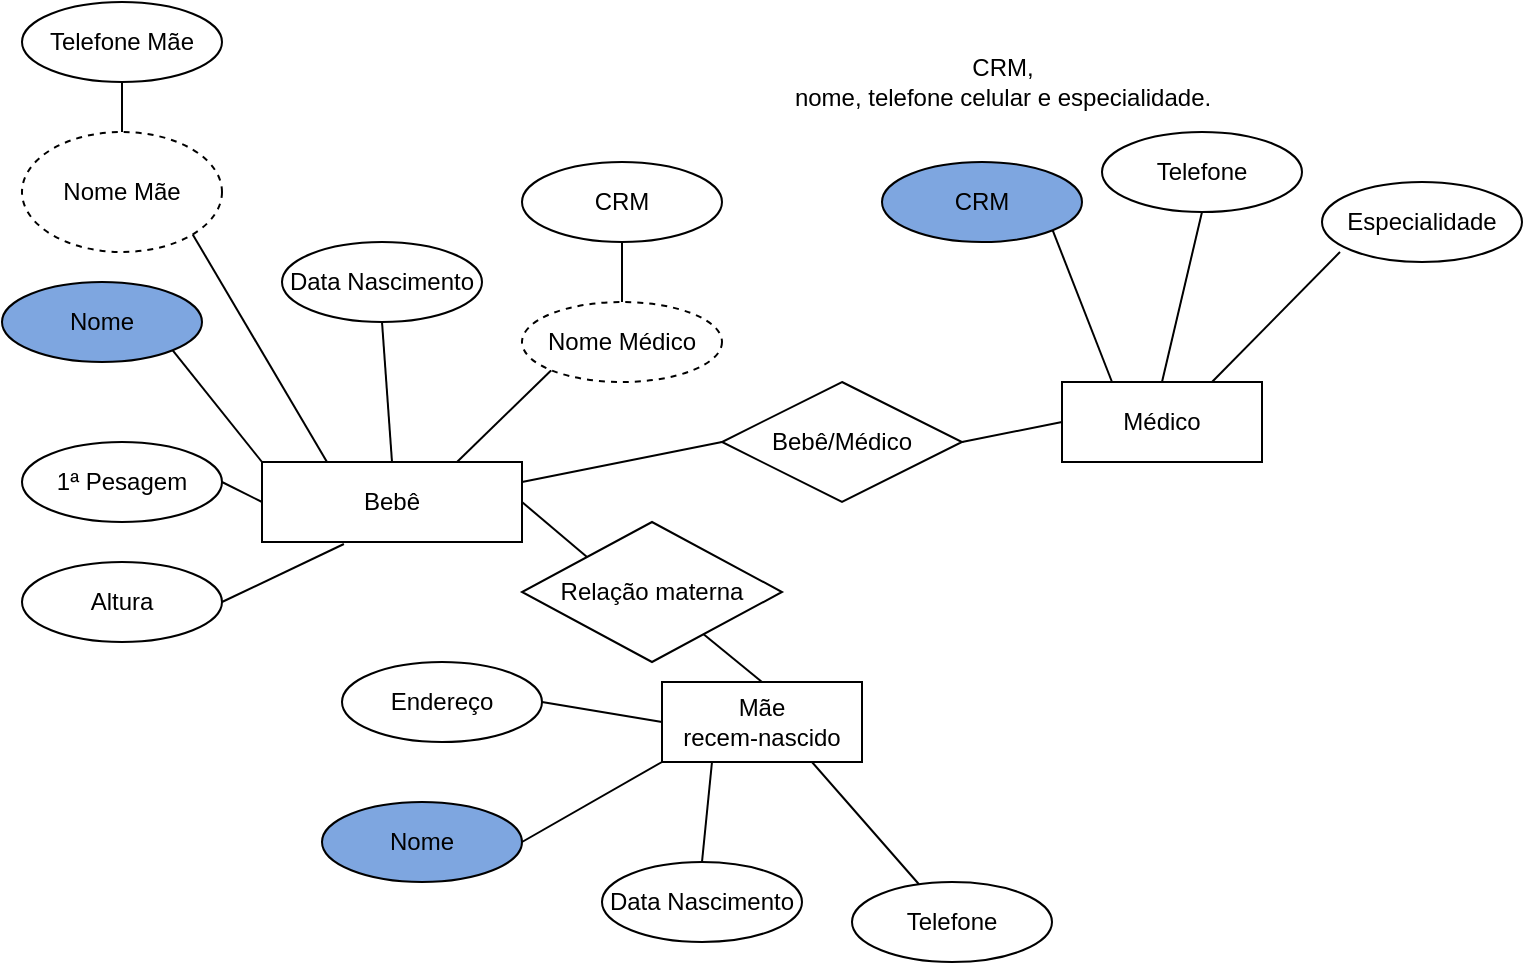 <mxfile version="17.4.1" type="github">
  <diagram id="R2lEEEUBdFMjLlhIrx00" name="Page-1">
    <mxGraphModel dx="875" dy="526" grid="1" gridSize="10" guides="1" tooltips="1" connect="1" arrows="1" fold="1" page="1" pageScale="1" pageWidth="850" pageHeight="1100" math="0" shadow="0" extFonts="Permanent Marker^https://fonts.googleapis.com/css?family=Permanent+Marker">
      <root>
        <mxCell id="0" />
        <mxCell id="1" parent="0" />
        <mxCell id="y4bybNNxTWJMV2I0ARmf-2" value="Bebê" style="whiteSpace=wrap;html=1;align=center;rounded=0;sketch=0;" vertex="1" parent="1">
          <mxGeometry x="130" y="250" width="130" height="40" as="geometry" />
        </mxCell>
        <mxCell id="y4bybNNxTWJMV2I0ARmf-5" value="Nome" style="ellipse;whiteSpace=wrap;html=1;align=center;rounded=0;sketch=0;fillColor=#7EA6E0;" vertex="1" parent="1">
          <mxGeometry y="160" width="100" height="40" as="geometry" />
        </mxCell>
        <mxCell id="y4bybNNxTWJMV2I0ARmf-6" value="Data Nascimento" style="ellipse;whiteSpace=wrap;html=1;align=center;rounded=0;sketch=0;" vertex="1" parent="1">
          <mxGeometry x="140" y="140" width="100" height="40" as="geometry" />
        </mxCell>
        <mxCell id="y4bybNNxTWJMV2I0ARmf-7" value="1ª Pesagem" style="ellipse;whiteSpace=wrap;html=1;align=center;rounded=0;sketch=0;" vertex="1" parent="1">
          <mxGeometry x="10" y="240" width="100" height="40" as="geometry" />
        </mxCell>
        <mxCell id="y4bybNNxTWJMV2I0ARmf-8" value="Altura" style="ellipse;whiteSpace=wrap;html=1;align=center;rounded=0;sketch=0;" vertex="1" parent="1">
          <mxGeometry x="10" y="300" width="100" height="40" as="geometry" />
        </mxCell>
        <mxCell id="y4bybNNxTWJMV2I0ARmf-12" value="" style="endArrow=none;html=1;rounded=0;sketch=0;curved=0;exitX=0;exitY=0;exitDx=0;exitDy=0;entryX=1;entryY=1;entryDx=0;entryDy=0;" edge="1" parent="1" source="y4bybNNxTWJMV2I0ARmf-2" target="y4bybNNxTWJMV2I0ARmf-5">
          <mxGeometry relative="1" as="geometry">
            <mxPoint x="340" y="270" as="sourcePoint" />
            <mxPoint x="500" y="270" as="targetPoint" />
          </mxGeometry>
        </mxCell>
        <mxCell id="y4bybNNxTWJMV2I0ARmf-14" value="" style="endArrow=none;html=1;rounded=0;sketch=0;curved=0;exitX=1;exitY=1;exitDx=0;exitDy=0;entryX=0.25;entryY=0;entryDx=0;entryDy=0;" edge="1" parent="1" source="y4bybNNxTWJMV2I0ARmf-54" target="y4bybNNxTWJMV2I0ARmf-2">
          <mxGeometry relative="1" as="geometry">
            <mxPoint x="96" y="131.25" as="sourcePoint" />
            <mxPoint x="500" y="260" as="targetPoint" />
          </mxGeometry>
        </mxCell>
        <mxCell id="y4bybNNxTWJMV2I0ARmf-15" value="" style="endArrow=none;html=1;rounded=0;sketch=0;curved=0;exitX=0.5;exitY=1;exitDx=0;exitDy=0;entryX=0.5;entryY=0;entryDx=0;entryDy=0;" edge="1" parent="1" source="y4bybNNxTWJMV2I0ARmf-6" target="y4bybNNxTWJMV2I0ARmf-2">
          <mxGeometry relative="1" as="geometry">
            <mxPoint x="350" y="270" as="sourcePoint" />
            <mxPoint x="510" y="270" as="targetPoint" />
          </mxGeometry>
        </mxCell>
        <mxCell id="y4bybNNxTWJMV2I0ARmf-16" value="" style="endArrow=none;html=1;rounded=0;sketch=0;curved=0;exitX=0;exitY=1;exitDx=0;exitDy=0;entryX=0.75;entryY=0;entryDx=0;entryDy=0;" edge="1" parent="1" source="y4bybNNxTWJMV2I0ARmf-51" target="y4bybNNxTWJMV2I0ARmf-2">
          <mxGeometry relative="1" as="geometry">
            <mxPoint x="280" y="220" as="sourcePoint" />
            <mxPoint x="520" y="280" as="targetPoint" />
          </mxGeometry>
        </mxCell>
        <mxCell id="y4bybNNxTWJMV2I0ARmf-17" value="" style="endArrow=none;html=1;rounded=0;sketch=0;curved=0;exitX=1;exitY=0.5;exitDx=0;exitDy=0;entryX=0;entryY=0.5;entryDx=0;entryDy=0;" edge="1" parent="1" source="y4bybNNxTWJMV2I0ARmf-7" target="y4bybNNxTWJMV2I0ARmf-2">
          <mxGeometry relative="1" as="geometry">
            <mxPoint x="370" y="290" as="sourcePoint" />
            <mxPoint x="530" y="290" as="targetPoint" />
          </mxGeometry>
        </mxCell>
        <mxCell id="y4bybNNxTWJMV2I0ARmf-18" value="" style="endArrow=none;html=1;rounded=0;sketch=0;curved=0;entryX=1;entryY=0.5;entryDx=0;entryDy=0;exitX=0.315;exitY=1.025;exitDx=0;exitDy=0;exitPerimeter=0;" edge="1" parent="1" source="y4bybNNxTWJMV2I0ARmf-2" target="y4bybNNxTWJMV2I0ARmf-8">
          <mxGeometry relative="1" as="geometry">
            <mxPoint x="380" y="300" as="sourcePoint" />
            <mxPoint x="540" y="300" as="targetPoint" />
          </mxGeometry>
        </mxCell>
        <mxCell id="y4bybNNxTWJMV2I0ARmf-19" value="&lt;div&gt;Mãe&lt;/div&gt;&lt;div&gt;recem-nascido&lt;br&gt;&lt;/div&gt;" style="whiteSpace=wrap;html=1;align=center;rounded=0;sketch=0;" vertex="1" parent="1">
          <mxGeometry x="330" y="360" width="100" height="40" as="geometry" />
        </mxCell>
        <mxCell id="y4bybNNxTWJMV2I0ARmf-23" value="Endereço" style="ellipse;whiteSpace=wrap;html=1;align=center;rounded=0;sketch=0;" vertex="1" parent="1">
          <mxGeometry x="170" y="350" width="100" height="40" as="geometry" />
        </mxCell>
        <mxCell id="y4bybNNxTWJMV2I0ARmf-24" value="Telefone" style="ellipse;whiteSpace=wrap;html=1;align=center;rounded=0;sketch=0;" vertex="1" parent="1">
          <mxGeometry x="425" y="460" width="100" height="40" as="geometry" />
        </mxCell>
        <mxCell id="y4bybNNxTWJMV2I0ARmf-25" value="Data Nascimento" style="ellipse;whiteSpace=wrap;html=1;align=center;rounded=0;sketch=0;" vertex="1" parent="1">
          <mxGeometry x="300" y="450" width="100" height="40" as="geometry" />
        </mxCell>
        <mxCell id="y4bybNNxTWJMV2I0ARmf-27" value="" style="endArrow=none;html=1;rounded=0;sketch=0;curved=0;entryX=0;entryY=0.5;entryDx=0;entryDy=0;exitX=1;exitY=0.5;exitDx=0;exitDy=0;" edge="1" parent="1" source="y4bybNNxTWJMV2I0ARmf-23" target="y4bybNNxTWJMV2I0ARmf-19">
          <mxGeometry relative="1" as="geometry">
            <mxPoint x="340" y="210" as="sourcePoint" />
            <mxPoint x="500" y="210" as="targetPoint" />
          </mxGeometry>
        </mxCell>
        <mxCell id="y4bybNNxTWJMV2I0ARmf-31" value="Nome" style="ellipse;whiteSpace=wrap;html=1;align=center;rounded=0;sketch=0;fillColor=#7EA6E0;" vertex="1" parent="1">
          <mxGeometry x="160" y="420" width="100" height="40" as="geometry" />
        </mxCell>
        <mxCell id="y4bybNNxTWJMV2I0ARmf-32" value="" style="endArrow=none;html=1;rounded=0;sketch=0;curved=0;exitX=1;exitY=0.5;exitDx=0;exitDy=0;entryX=0;entryY=1;entryDx=0;entryDy=0;" edge="1" parent="1" source="y4bybNNxTWJMV2I0ARmf-31" target="y4bybNNxTWJMV2I0ARmf-19">
          <mxGeometry relative="1" as="geometry">
            <mxPoint x="350" y="220" as="sourcePoint" />
            <mxPoint x="510" y="220" as="targetPoint" />
          </mxGeometry>
        </mxCell>
        <mxCell id="y4bybNNxTWJMV2I0ARmf-33" value="" style="endArrow=none;html=1;rounded=0;sketch=0;curved=0;entryX=0.5;entryY=0;entryDx=0;entryDy=0;exitX=0.25;exitY=1;exitDx=0;exitDy=0;" edge="1" parent="1" source="y4bybNNxTWJMV2I0ARmf-19" target="y4bybNNxTWJMV2I0ARmf-25">
          <mxGeometry relative="1" as="geometry">
            <mxPoint x="360" y="230" as="sourcePoint" />
            <mxPoint x="520" y="230" as="targetPoint" />
          </mxGeometry>
        </mxCell>
        <mxCell id="y4bybNNxTWJMV2I0ARmf-34" value="" style="endArrow=none;html=1;rounded=0;sketch=0;curved=0;entryX=0.75;entryY=1;entryDx=0;entryDy=0;" edge="1" parent="1" source="y4bybNNxTWJMV2I0ARmf-24" target="y4bybNNxTWJMV2I0ARmf-19">
          <mxGeometry relative="1" as="geometry">
            <mxPoint x="370" y="240" as="sourcePoint" />
            <mxPoint x="530" y="240" as="targetPoint" />
          </mxGeometry>
        </mxCell>
        <mxCell id="y4bybNNxTWJMV2I0ARmf-35" value="Relação materna" style="shape=rhombus;perimeter=rhombusPerimeter;whiteSpace=wrap;html=1;align=center;rounded=0;sketch=0;" vertex="1" parent="1">
          <mxGeometry x="260" y="280" width="130" height="70" as="geometry" />
        </mxCell>
        <mxCell id="y4bybNNxTWJMV2I0ARmf-36" value="" style="endArrow=none;html=1;rounded=0;sketch=0;curved=0;exitX=1;exitY=0.5;exitDx=0;exitDy=0;entryX=0;entryY=0;entryDx=0;entryDy=0;" edge="1" parent="1" source="y4bybNNxTWJMV2I0ARmf-2" target="y4bybNNxTWJMV2I0ARmf-35">
          <mxGeometry relative="1" as="geometry">
            <mxPoint x="380" y="250" as="sourcePoint" />
            <mxPoint x="540" y="250" as="targetPoint" />
          </mxGeometry>
        </mxCell>
        <mxCell id="y4bybNNxTWJMV2I0ARmf-37" value="" style="endArrow=none;html=1;rounded=0;sketch=0;curved=0;exitX=0.5;exitY=0;exitDx=0;exitDy=0;" edge="1" parent="1" source="y4bybNNxTWJMV2I0ARmf-19" target="y4bybNNxTWJMV2I0ARmf-35">
          <mxGeometry relative="1" as="geometry">
            <mxPoint x="390" y="260" as="sourcePoint" />
            <mxPoint x="550" y="260" as="targetPoint" />
          </mxGeometry>
        </mxCell>
        <mxCell id="y4bybNNxTWJMV2I0ARmf-38" value="Médico" style="whiteSpace=wrap;html=1;align=center;rounded=0;sketch=0;" vertex="1" parent="1">
          <mxGeometry x="530" y="210" width="100" height="40" as="geometry" />
        </mxCell>
        <mxCell id="y4bybNNxTWJMV2I0ARmf-39" value="CRM,&lt;br&gt;nome, telefone celular e especialidade." style="text;html=1;align=center;verticalAlign=middle;resizable=0;points=[];autosize=1;strokeColor=none;fillColor=none;" vertex="1" parent="1">
          <mxGeometry x="370" y="45" width="260" height="30" as="geometry" />
        </mxCell>
        <mxCell id="y4bybNNxTWJMV2I0ARmf-40" value="CRM" style="ellipse;whiteSpace=wrap;html=1;align=center;rounded=0;sketch=0;fillColor=#7EA6E0;" vertex="1" parent="1">
          <mxGeometry x="440" y="100" width="100" height="40" as="geometry" />
        </mxCell>
        <mxCell id="y4bybNNxTWJMV2I0ARmf-41" value="Telefone" style="ellipse;whiteSpace=wrap;html=1;align=center;rounded=0;sketch=0;" vertex="1" parent="1">
          <mxGeometry x="550" y="85" width="100" height="40" as="geometry" />
        </mxCell>
        <mxCell id="y4bybNNxTWJMV2I0ARmf-42" value="Especialidade" style="ellipse;whiteSpace=wrap;html=1;align=center;rounded=0;sketch=0;" vertex="1" parent="1">
          <mxGeometry x="660" y="110" width="100" height="40" as="geometry" />
        </mxCell>
        <mxCell id="y4bybNNxTWJMV2I0ARmf-44" value="" style="endArrow=none;html=1;rounded=0;sketch=0;curved=0;entryX=0.25;entryY=0;entryDx=0;entryDy=0;exitX=1;exitY=1;exitDx=0;exitDy=0;" edge="1" parent="1" source="y4bybNNxTWJMV2I0ARmf-40" target="y4bybNNxTWJMV2I0ARmf-38">
          <mxGeometry relative="1" as="geometry">
            <mxPoint x="340" y="260" as="sourcePoint" />
            <mxPoint x="500" y="260" as="targetPoint" />
          </mxGeometry>
        </mxCell>
        <mxCell id="y4bybNNxTWJMV2I0ARmf-46" value="" style="endArrow=none;html=1;rounded=0;sketch=0;curved=0;entryX=0.5;entryY=0;entryDx=0;entryDy=0;exitX=0.5;exitY=1;exitDx=0;exitDy=0;" edge="1" parent="1" source="y4bybNNxTWJMV2I0ARmf-41" target="y4bybNNxTWJMV2I0ARmf-38">
          <mxGeometry relative="1" as="geometry">
            <mxPoint x="340" y="260" as="sourcePoint" />
            <mxPoint x="500" y="260" as="targetPoint" />
          </mxGeometry>
        </mxCell>
        <mxCell id="y4bybNNxTWJMV2I0ARmf-47" value="" style="endArrow=none;html=1;rounded=0;sketch=0;curved=0;entryX=0.75;entryY=0;entryDx=0;entryDy=0;exitX=0.09;exitY=0.875;exitDx=0;exitDy=0;exitPerimeter=0;" edge="1" parent="1" source="y4bybNNxTWJMV2I0ARmf-42" target="y4bybNNxTWJMV2I0ARmf-38">
          <mxGeometry relative="1" as="geometry">
            <mxPoint x="350" y="270" as="sourcePoint" />
            <mxPoint x="510" y="270" as="targetPoint" />
          </mxGeometry>
        </mxCell>
        <mxCell id="y4bybNNxTWJMV2I0ARmf-48" value="" style="endArrow=none;html=1;rounded=0;sketch=0;curved=0;entryX=0;entryY=0.5;entryDx=0;entryDy=0;exitX=1;exitY=0.5;exitDx=0;exitDy=0;" edge="1" parent="1" source="y4bybNNxTWJMV2I0ARmf-49" target="y4bybNNxTWJMV2I0ARmf-38">
          <mxGeometry relative="1" as="geometry">
            <mxPoint x="360" y="280" as="sourcePoint" />
            <mxPoint x="520" y="280" as="targetPoint" />
          </mxGeometry>
        </mxCell>
        <mxCell id="y4bybNNxTWJMV2I0ARmf-49" value="Bebê/Médico" style="shape=rhombus;perimeter=rhombusPerimeter;whiteSpace=wrap;html=1;align=center;rounded=0;sketch=0;" vertex="1" parent="1">
          <mxGeometry x="360" y="210" width="120" height="60" as="geometry" />
        </mxCell>
        <mxCell id="y4bybNNxTWJMV2I0ARmf-50" value="" style="endArrow=none;html=1;rounded=0;sketch=0;curved=0;exitX=1;exitY=0.25;exitDx=0;exitDy=0;entryX=0;entryY=0.5;entryDx=0;entryDy=0;" edge="1" parent="1" source="y4bybNNxTWJMV2I0ARmf-2" target="y4bybNNxTWJMV2I0ARmf-49">
          <mxGeometry relative="1" as="geometry">
            <mxPoint x="370" y="290" as="sourcePoint" />
            <mxPoint x="530" y="290" as="targetPoint" />
          </mxGeometry>
        </mxCell>
        <mxCell id="y4bybNNxTWJMV2I0ARmf-51" value="Nome Médico" style="ellipse;whiteSpace=wrap;html=1;align=center;dashed=1;rounded=0;sketch=0;fillColor=#FFFFFF;" vertex="1" parent="1">
          <mxGeometry x="260" y="170" width="100" height="40" as="geometry" />
        </mxCell>
        <mxCell id="y4bybNNxTWJMV2I0ARmf-52" value="" style="endArrow=none;html=1;rounded=0;sketch=0;curved=0;exitX=0.5;exitY=0;exitDx=0;exitDy=0;" edge="1" parent="1" source="y4bybNNxTWJMV2I0ARmf-51" target="y4bybNNxTWJMV2I0ARmf-53">
          <mxGeometry relative="1" as="geometry">
            <mxPoint x="340" y="260" as="sourcePoint" />
            <mxPoint x="310" y="120" as="targetPoint" />
          </mxGeometry>
        </mxCell>
        <mxCell id="y4bybNNxTWJMV2I0ARmf-53" value="CRM" style="ellipse;whiteSpace=wrap;html=1;align=center;rounded=0;sketch=0;fillColor=#FFFFFF;" vertex="1" parent="1">
          <mxGeometry x="260" y="100" width="100" height="40" as="geometry" />
        </mxCell>
        <mxCell id="y4bybNNxTWJMV2I0ARmf-54" value="Nome Mãe" style="ellipse;whiteSpace=wrap;html=1;align=center;dashed=1;rounded=0;sketch=0;fillColor=#FFFFFF;" vertex="1" parent="1">
          <mxGeometry x="10" y="85" width="100" height="60" as="geometry" />
        </mxCell>
        <mxCell id="y4bybNNxTWJMV2I0ARmf-55" value="" style="endArrow=none;html=1;rounded=0;sketch=0;curved=0;exitX=0.5;exitY=0;exitDx=0;exitDy=0;" edge="1" parent="1" source="y4bybNNxTWJMV2I0ARmf-54" target="y4bybNNxTWJMV2I0ARmf-56">
          <mxGeometry relative="1" as="geometry">
            <mxPoint x="340" y="240" as="sourcePoint" />
            <mxPoint x="60" y="60" as="targetPoint" />
          </mxGeometry>
        </mxCell>
        <mxCell id="y4bybNNxTWJMV2I0ARmf-56" value="Telefone Mãe" style="ellipse;whiteSpace=wrap;html=1;align=center;rounded=0;sketch=0;fillColor=#FFFFFF;" vertex="1" parent="1">
          <mxGeometry x="10" y="20" width="100" height="40" as="geometry" />
        </mxCell>
      </root>
    </mxGraphModel>
  </diagram>
</mxfile>

